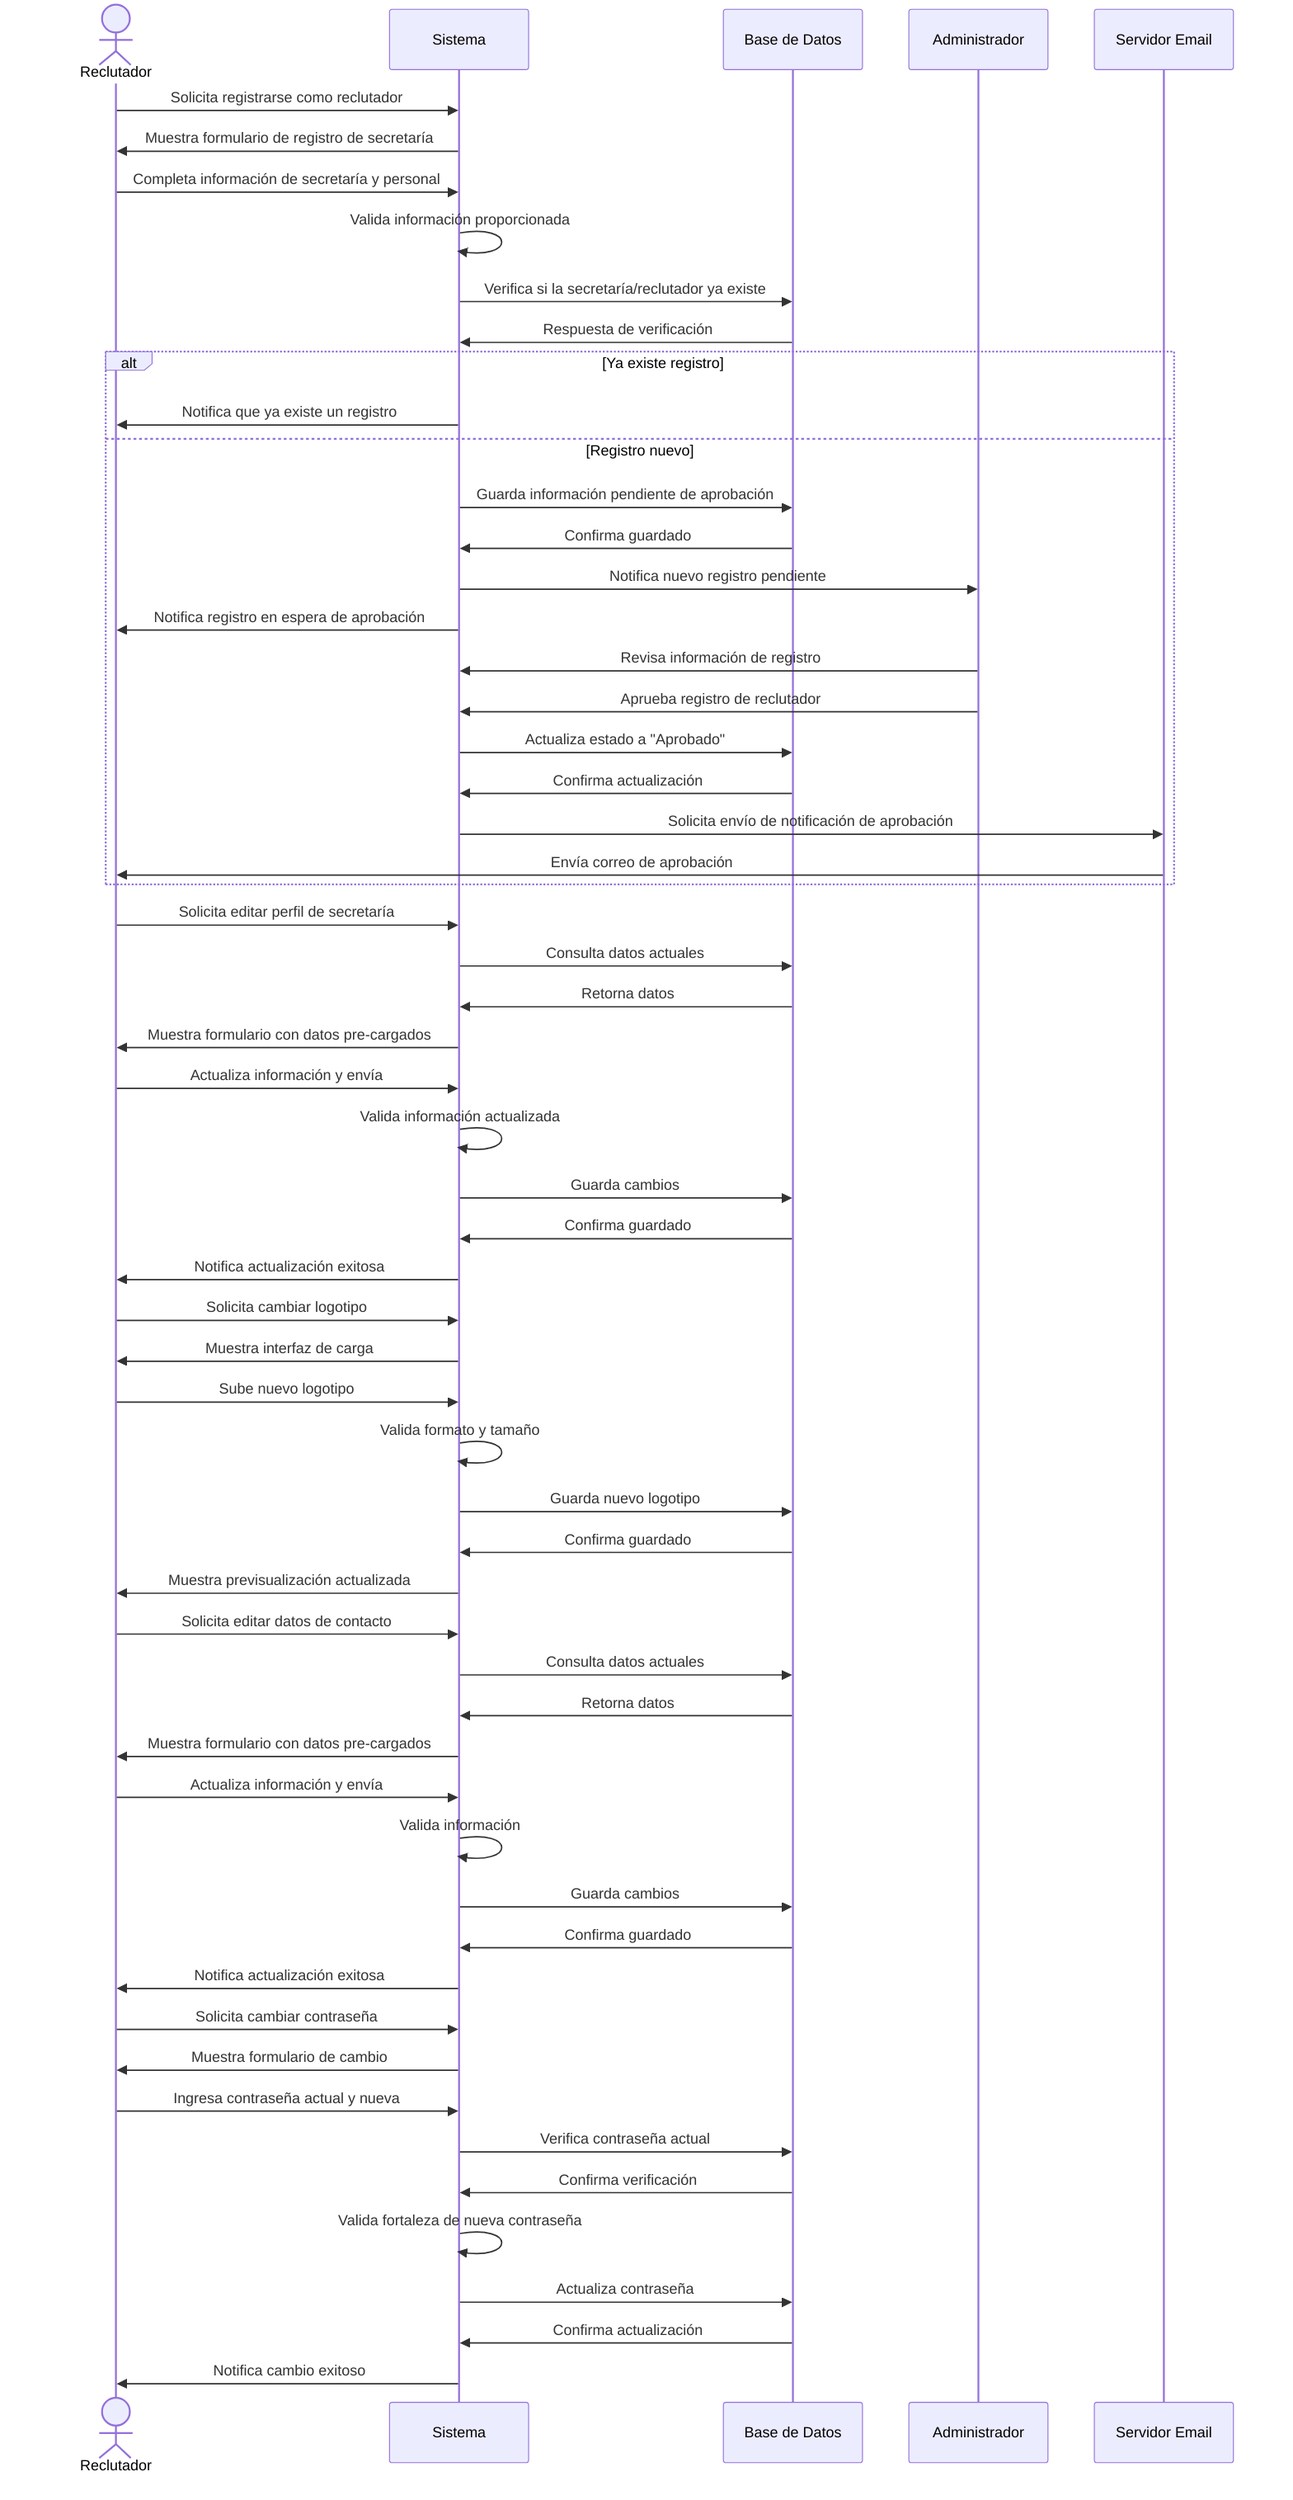 sequenceDiagram
    actor R as Reclutador
    participant S as Sistema
    participant BD as Base de Datos
    participant A as Administrador
    participant E as Servidor Email
    
    %% Registro de reclutador y secretaría
    R->>S: Solicita registrarse como reclutador
    S->>R: Muestra formulario de registro de secretaría
    R->>S: Completa información de secretaría y personal
    S->>S: Valida información proporcionada
    S->>BD: Verifica si la secretaría/reclutador ya existe
    BD->>S: Respuesta de verificación
    
    alt Ya existe registro
        S->>R: Notifica que ya existe un registro
    else Registro nuevo
        S->>BD: Guarda información pendiente de aprobación
        BD->>S: Confirma guardado
        S->>A: Notifica nuevo registro pendiente
        S->>R: Notifica registro en espera de aprobación
        
        %% Proceso de aprobación
        A->>S: Revisa información de registro
        A->>S: Aprueba registro de reclutador
        S->>BD: Actualiza estado a "Aprobado"
        BD->>S: Confirma actualización
        S->>E: Solicita envío de notificación de aprobación
        E->>R: Envía correo de aprobación
    end
    
    %% Gestión del perfil de la secretaría
    R->>S: Solicita editar perfil de secretaría
    S->>BD: Consulta datos actuales
    BD->>S: Retorna datos
    S->>R: Muestra formulario con datos pre-cargados
    R->>S: Actualiza información y envía
    S->>S: Valida información actualizada
    S->>BD: Guarda cambios
    BD->>S: Confirma guardado
    S->>R: Notifica actualización exitosa
    
    %% Gestión del logotipo
    R->>S: Solicita cambiar logotipo
    S->>R: Muestra interfaz de carga
    R->>S: Sube nuevo logotipo
    S->>S: Valida formato y tamaño
    S->>BD: Guarda nuevo logotipo
    BD->>S: Confirma guardado
    S->>R: Muestra previsualización actualizada
    
    %% Configuración de datos de contacto
    R->>S: Solicita editar datos de contacto
    S->>BD: Consulta datos actuales
    BD->>S: Retorna datos
    S->>R: Muestra formulario con datos pre-cargados
    R->>S: Actualiza información y envía
    S->>S: Valida información
    S->>BD: Guarda cambios
    BD->>S: Confirma guardado
    S->>R: Notifica actualización exitosa
    
    %% Cambio de contraseña
    R->>S: Solicita cambiar contraseña
    S->>R: Muestra formulario de cambio
    R->>S: Ingresa contraseña actual y nueva
    S->>BD: Verifica contraseña actual
    BD->>S: Confirma verificación
    S->>S: Valida fortaleza de nueva contraseña
    S->>BD: Actualiza contraseña
    BD->>S: Confirma actualización
    S->>R: Notifica cambio exitoso